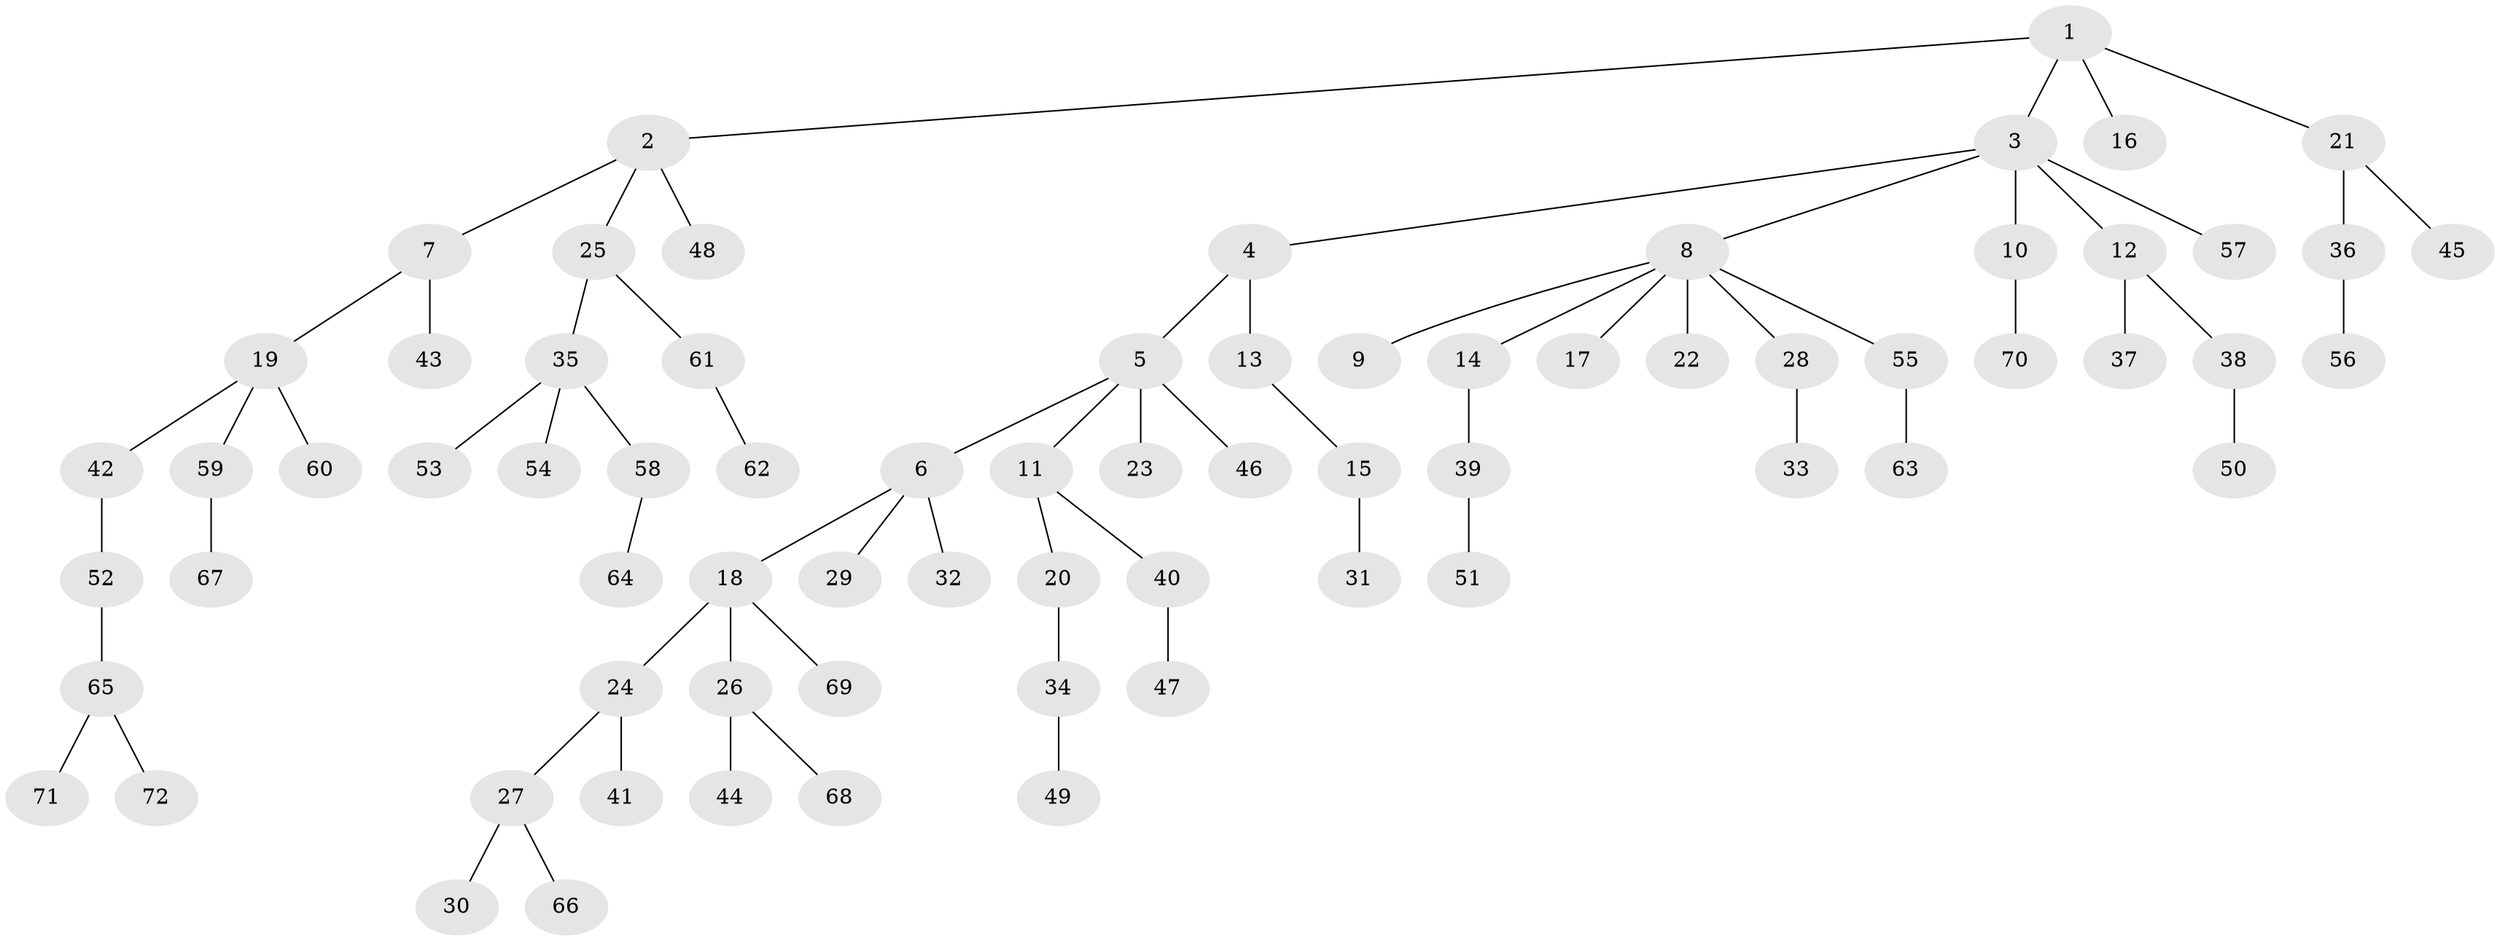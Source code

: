 // Generated by graph-tools (version 1.1) at 2025/15/03/09/25 04:15:24]
// undirected, 72 vertices, 71 edges
graph export_dot {
graph [start="1"]
  node [color=gray90,style=filled];
  1;
  2;
  3;
  4;
  5;
  6;
  7;
  8;
  9;
  10;
  11;
  12;
  13;
  14;
  15;
  16;
  17;
  18;
  19;
  20;
  21;
  22;
  23;
  24;
  25;
  26;
  27;
  28;
  29;
  30;
  31;
  32;
  33;
  34;
  35;
  36;
  37;
  38;
  39;
  40;
  41;
  42;
  43;
  44;
  45;
  46;
  47;
  48;
  49;
  50;
  51;
  52;
  53;
  54;
  55;
  56;
  57;
  58;
  59;
  60;
  61;
  62;
  63;
  64;
  65;
  66;
  67;
  68;
  69;
  70;
  71;
  72;
  1 -- 2;
  1 -- 3;
  1 -- 16;
  1 -- 21;
  2 -- 7;
  2 -- 25;
  2 -- 48;
  3 -- 4;
  3 -- 8;
  3 -- 10;
  3 -- 12;
  3 -- 57;
  4 -- 5;
  4 -- 13;
  5 -- 6;
  5 -- 11;
  5 -- 23;
  5 -- 46;
  6 -- 18;
  6 -- 29;
  6 -- 32;
  7 -- 19;
  7 -- 43;
  8 -- 9;
  8 -- 14;
  8 -- 17;
  8 -- 22;
  8 -- 28;
  8 -- 55;
  10 -- 70;
  11 -- 20;
  11 -- 40;
  12 -- 37;
  12 -- 38;
  13 -- 15;
  14 -- 39;
  15 -- 31;
  18 -- 24;
  18 -- 26;
  18 -- 69;
  19 -- 42;
  19 -- 59;
  19 -- 60;
  20 -- 34;
  21 -- 36;
  21 -- 45;
  24 -- 27;
  24 -- 41;
  25 -- 35;
  25 -- 61;
  26 -- 44;
  26 -- 68;
  27 -- 30;
  27 -- 66;
  28 -- 33;
  34 -- 49;
  35 -- 53;
  35 -- 54;
  35 -- 58;
  36 -- 56;
  38 -- 50;
  39 -- 51;
  40 -- 47;
  42 -- 52;
  52 -- 65;
  55 -- 63;
  58 -- 64;
  59 -- 67;
  61 -- 62;
  65 -- 71;
  65 -- 72;
}

